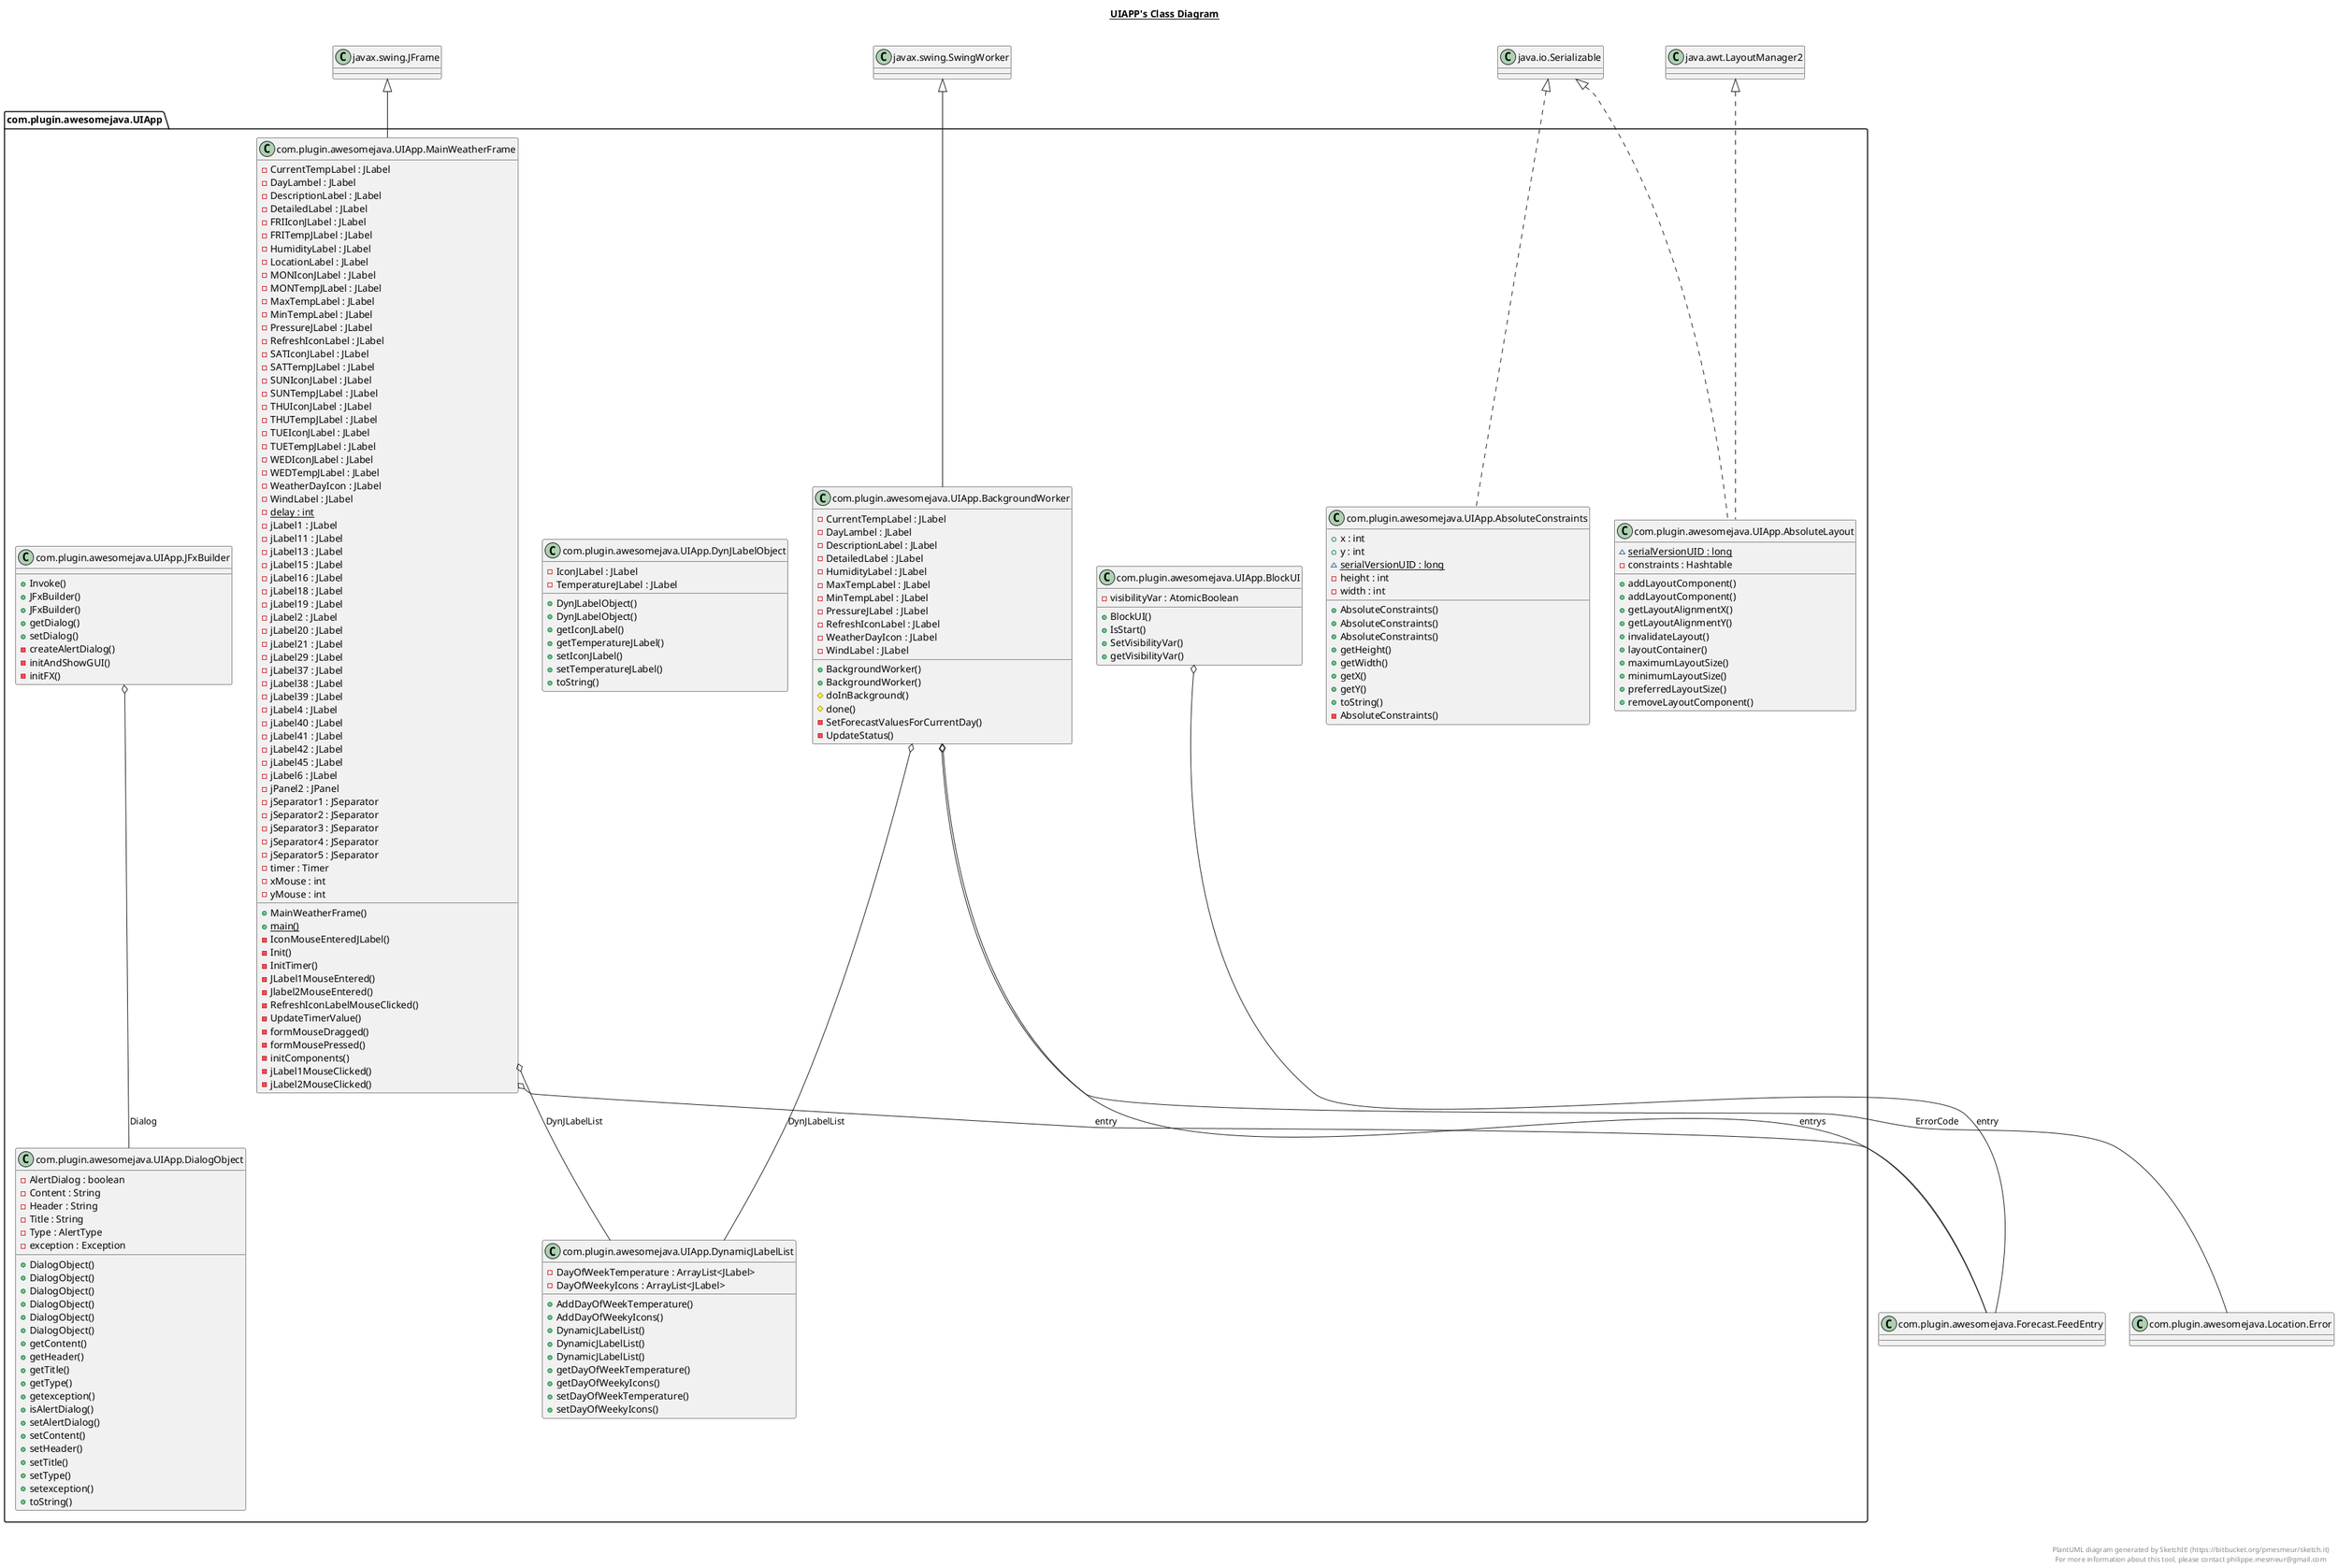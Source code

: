 @startuml

title __UIAPP's Class Diagram__\n

  set namespaceSeparator none
    namespace com.plugin.awesomejava.UIApp {
    class com.plugin.awesomejava.UIApp.AbsoluteConstraints {
        + x : int
        + y : int
        {static} ~ serialVersionUID : long
        - height : int
        - width : int
        + AbsoluteConstraints()
        + AbsoluteConstraints()
        + AbsoluteConstraints()
        + getHeight()
        + getWidth()
        + getX()
        + getY()
        + toString()
        - AbsoluteConstraints()
    }
  }
  

  namespace com.plugin.awesomejava.UIApp {
    class com.plugin.awesomejava.UIApp.AbsoluteLayout {
        {static} ~ serialVersionUID : long
        - constraints : Hashtable
        + addLayoutComponent()
        + addLayoutComponent()
        + getLayoutAlignmentX()
        + getLayoutAlignmentY()
        + invalidateLayout()
        + layoutContainer()
        + maximumLayoutSize()
        + minimumLayoutSize()
        + preferredLayoutSize()
        + removeLayoutComponent()
    }
  }
  

  namespace com.plugin.awesomejava.UIApp {
    class com.plugin.awesomejava.UIApp.BackgroundWorker {
        - CurrentTempLabel : JLabel
        - DayLambel : JLabel
        - DescriptionLabel : JLabel
        - DetailedLabel : JLabel
        - HumidityLabel : JLabel
        - MaxTempLabel : JLabel
        - MinTempLabel : JLabel
        - PressureJLabel : JLabel
        - RefreshIconLabel : JLabel
        - WeatherDayIcon : JLabel
        - WindLabel : JLabel
        + BackgroundWorker()
        + BackgroundWorker()
        # doInBackground()
        # done()
        - SetForecastValuesForCurrentDay()
        - UpdateStatus()
    }
  }
  

  namespace com.plugin.awesomejava.UIApp {
    class com.plugin.awesomejava.UIApp.BlockUI {
        - visibilityVar : AtomicBoolean
        + BlockUI()
        + IsStart()
        + SetVisibilityVar()
        + getVisibilityVar()
    }
  }
  

  namespace com.plugin.awesomejava.UIApp {
    class com.plugin.awesomejava.UIApp.DialogObject {
        - AlertDialog : boolean
        - Content : String
        - Header : String
        - Title : String
        - Type : AlertType
        - exception : Exception
        + DialogObject()
        + DialogObject()
        + DialogObject()
        + DialogObject()
        + DialogObject()
        + DialogObject()
        + getContent()
        + getHeader()
        + getTitle()
        + getType()
        + getexception()
        + isAlertDialog()
        + setAlertDialog()
        + setContent()
        + setHeader()
        + setTitle()
        + setType()
        + setexception()
        + toString()
    }
  }
  

  namespace com.plugin.awesomejava.UIApp {
    class com.plugin.awesomejava.UIApp.DynJLabelObject {
        - IconJLabel : JLabel
        - TemperatureJLabel : JLabel
        + DynJLabelObject()
        + DynJLabelObject()
        + getIconJLabel()
        + getTemperatureJLabel()
        + setIconJLabel()
        + setTemperatureJLabel()
        + toString()
    }
  }
  

  namespace com.plugin.awesomejava.UIApp {
    class com.plugin.awesomejava.UIApp.DynamicJLabelList {
        - DayOfWeekTemperature : ArrayList<JLabel>
        - DayOfWeekyIcons : ArrayList<JLabel>
        + AddDayOfWeekTemperature()
        + AddDayOfWeekyIcons()
        + DynamicJLabelList()
        + DynamicJLabelList()
        + DynamicJLabelList()
        + getDayOfWeekTemperature()
        + getDayOfWeekyIcons()
        + setDayOfWeekTemperature()
        + setDayOfWeekyIcons()
    }
  }
  

  namespace com.plugin.awesomejava.UIApp {
    class com.plugin.awesomejava.UIApp.JFxBuilder {
        + Invoke()
        + JFxBuilder()
        + JFxBuilder()
        + getDialog()
        + setDialog()
        - createAlertDialog()
        - initAndShowGUI()
        - initFX()
    }
  }
  

  namespace com.plugin.awesomejava.UIApp {
    class com.plugin.awesomejava.UIApp.MainWeatherFrame {
        - CurrentTempLabel : JLabel
        - DayLambel : JLabel
        - DescriptionLabel : JLabel
        - DetailedLabel : JLabel
        - FRIIconJLabel : JLabel
        - FRITempJLabel : JLabel
        - HumidityLabel : JLabel
        - LocationLabel : JLabel
        - MONIconJLabel : JLabel
        - MONTempJLabel : JLabel
        - MaxTempLabel : JLabel
        - MinTempLabel : JLabel
        - PressureJLabel : JLabel
        - RefreshIconLabel : JLabel
        - SATIconJLabel : JLabel
        - SATTempJLabel : JLabel
        - SUNIconJLabel : JLabel
        - SUNTempJLabel : JLabel
        - THUIconJLabel : JLabel
        - THUTempJLabel : JLabel
        - TUEIconJLabel : JLabel
        - TUETempJLabel : JLabel
        - WEDIconJLabel : JLabel
        - WEDTempJLabel : JLabel
        - WeatherDayIcon : JLabel
        - WindLabel : JLabel
        {static} - delay : int
        - jLabel1 : JLabel
        - jLabel11 : JLabel
        - jLabel13 : JLabel
        - jLabel15 : JLabel
        - jLabel16 : JLabel
        - jLabel18 : JLabel
        - jLabel19 : JLabel
        - jLabel2 : JLabel
        - jLabel20 : JLabel
        - jLabel21 : JLabel
        - jLabel29 : JLabel
        - jLabel37 : JLabel
        - jLabel38 : JLabel
        - jLabel39 : JLabel
        - jLabel4 : JLabel
        - jLabel40 : JLabel
        - jLabel41 : JLabel
        - jLabel42 : JLabel
        - jLabel45 : JLabel
        - jLabel6 : JLabel
        - jPanel2 : JPanel
        - jSeparator1 : JSeparator
        - jSeparator2 : JSeparator
        - jSeparator3 : JSeparator
        - jSeparator4 : JSeparator
        - jSeparator5 : JSeparator
        - timer : Timer
        - xMouse : int
        - yMouse : int
        + MainWeatherFrame()
        {static} + main()
        - IconMouseEnteredJLabel()
        - Init()
        - InitTimer()
        - JLabel1MouseEntered()
        - Jlabel2MouseEntered()
        - RefreshIconLabelMouseClicked()
        - UpdateTimerValue()
        - formMouseDragged()
        - formMousePressed()
        - initComponents()
        - jLabel1MouseClicked()
        - jLabel2MouseClicked()
    }
  }
  

  com.plugin.awesomejava.UIApp.AbsoluteConstraints .up.|> java.io.Serializable
  com.plugin.awesomejava.UIApp.AbsoluteLayout .up.|> java.awt.LayoutManager2
  com.plugin.awesomejava.UIApp.AbsoluteLayout .up.|> java.io.Serializable
  com.plugin.awesomejava.UIApp.BackgroundWorker -up-|> javax.swing.SwingWorker
  com.plugin.awesomejava.UIApp.BackgroundWorker o-- com.plugin.awesomejava.UIApp.DynamicJLabelList : DynJLabelList
  com.plugin.awesomejava.UIApp.BackgroundWorker o-- com.plugin.awesomejava.Location.Error : ErrorCode
  com.plugin.awesomejava.UIApp.BackgroundWorker o-- com.plugin.awesomejava.Forecast.FeedEntry : entrys
  com.plugin.awesomejava.UIApp.BlockUI o-- com.plugin.awesomejava.Forecast.FeedEntry : entry
  com.plugin.awesomejava.UIApp.JFxBuilder o-- com.plugin.awesomejava.UIApp.DialogObject : Dialog
  com.plugin.awesomejava.UIApp.MainWeatherFrame -up-|> javax.swing.JFrame
  com.plugin.awesomejava.UIApp.MainWeatherFrame o-- com.plugin.awesomejava.UIApp.DynamicJLabelList : DynJLabelList
  com.plugin.awesomejava.UIApp.MainWeatherFrame o-- com.plugin.awesomejava.Forecast.FeedEntry : entry


right footer


PlantUML diagram generated by SketchIt! (https://bitbucket.org/pmesmeur/sketch.it)
For more information about this tool, please contact philippe.mesmeur@gmail.com
endfooter

@enduml

